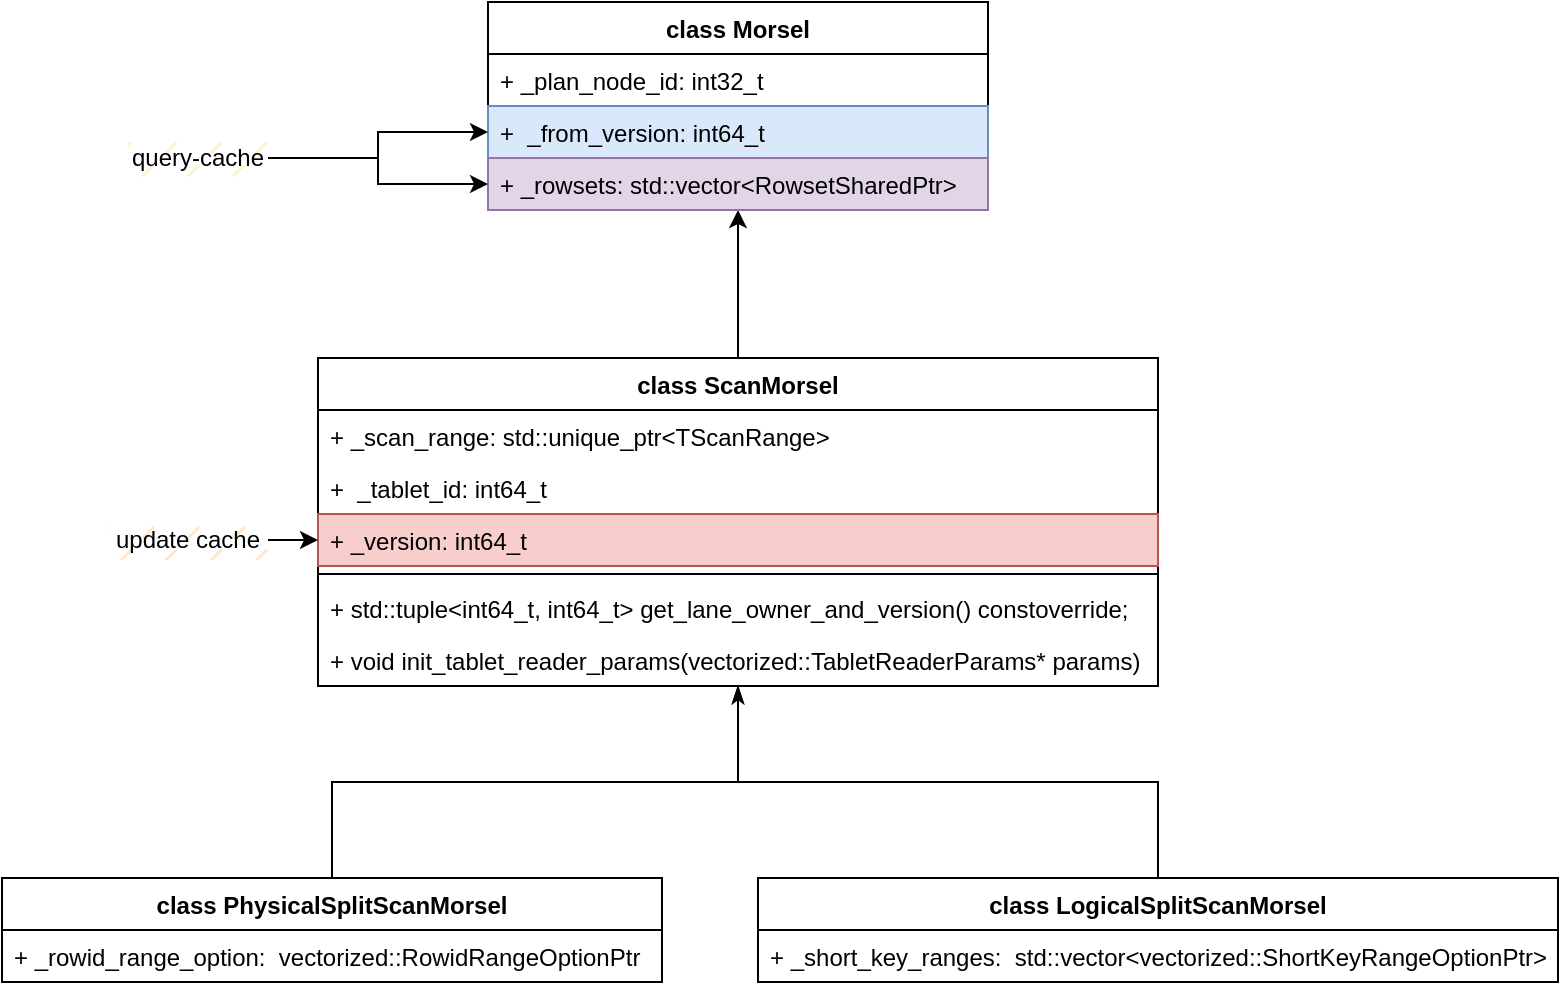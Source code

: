 <mxfile version="21.6.9" type="device">
  <diagram name="第 1 页" id="QoK0bZb6-c-vDvbeit5H">
    <mxGraphModel dx="1363" dy="926" grid="1" gridSize="10" guides="1" tooltips="1" connect="1" arrows="1" fold="1" page="1" pageScale="1" pageWidth="827" pageHeight="1169" math="0" shadow="0">
      <root>
        <mxCell id="0" />
        <mxCell id="1" parent="0" />
        <mxCell id="Fcj1tMIxn0xdaQeRLs6_-1" style="edgeStyle=orthogonalEdgeStyle;rounded=0;orthogonalLoop=1;jettySize=auto;html=1;entryX=0.5;entryY=1;entryDx=0;entryDy=0;" edge="1" parent="1" source="Fcj1tMIxn0xdaQeRLs6_-12" target="Fcj1tMIxn0xdaQeRLs6_-18">
          <mxGeometry relative="1" as="geometry" />
        </mxCell>
        <mxCell id="Fcj1tMIxn0xdaQeRLs6_-2" style="edgeStyle=orthogonalEdgeStyle;rounded=0;orthogonalLoop=1;jettySize=auto;html=1;startArrow=classicThin;startFill=1;endArrow=none;endFill=0;" edge="1" parent="1" source="Fcj1tMIxn0xdaQeRLs6_-12" target="Fcj1tMIxn0xdaQeRLs6_-8">
          <mxGeometry relative="1" as="geometry" />
        </mxCell>
        <mxCell id="Fcj1tMIxn0xdaQeRLs6_-3" style="edgeStyle=orthogonalEdgeStyle;rounded=0;orthogonalLoop=1;jettySize=auto;html=1;startArrow=classicThin;startFill=1;endArrow=none;endFill=0;" edge="1" parent="1" source="Fcj1tMIxn0xdaQeRLs6_-12" target="Fcj1tMIxn0xdaQeRLs6_-4">
          <mxGeometry relative="1" as="geometry" />
        </mxCell>
        <mxCell id="Fcj1tMIxn0xdaQeRLs6_-4" value="class LogicalSplitScanMorsel" style="swimlane;fontStyle=1;childLayout=stackLayout;horizontal=1;startSize=26;fillColor=none;horizontalStack=0;resizeParent=1;resizeParentMax=0;resizeLast=0;collapsible=1;marginBottom=0;" diagramCategory="uml" diagramName="Class2" vertex="1" parent="1">
          <mxGeometry x="400" y="530" width="400" height="52" as="geometry" />
        </mxCell>
        <mxCell id="Fcj1tMIxn0xdaQeRLs6_-5" value="+ _short_key_ranges:  std::vector&lt;vectorized::ShortKeyRangeOptionPtr&gt;" style="text;strokeColor=none;fillColor=none;align=left;verticalAlign=top;spacingLeft=4;spacingRight=4;overflow=hidden;rotatable=0;points=[[0,0.5],[1,0.5]];portConstraint=eastwest;" vertex="1" parent="Fcj1tMIxn0xdaQeRLs6_-4">
          <mxGeometry y="26" width="400" height="26" as="geometry" />
        </mxCell>
        <mxCell id="Fcj1tMIxn0xdaQeRLs6_-8" value="class PhysicalSplitScanMorsel" style="swimlane;fontStyle=1;childLayout=stackLayout;horizontal=1;startSize=26;fillColor=none;horizontalStack=0;resizeParent=1;resizeParentMax=0;resizeLast=0;collapsible=1;marginBottom=0;" diagramCategory="uml" diagramName="Class2" vertex="1" parent="1">
          <mxGeometry x="22" y="530" width="330" height="52" as="geometry" />
        </mxCell>
        <mxCell id="Fcj1tMIxn0xdaQeRLs6_-9" value="+ _rowid_range_option:  vectorized::RowidRangeOptionPtr" style="text;strokeColor=none;fillColor=none;align=left;verticalAlign=top;spacingLeft=4;spacingRight=4;overflow=hidden;rotatable=0;points=[[0,0.5],[1,0.5]];portConstraint=eastwest;" vertex="1" parent="Fcj1tMIxn0xdaQeRLs6_-8">
          <mxGeometry y="26" width="330" height="26" as="geometry" />
        </mxCell>
        <mxCell id="Fcj1tMIxn0xdaQeRLs6_-12" value="class ScanMorsel" style="swimlane;fontStyle=1;childLayout=stackLayout;horizontal=1;startSize=26;horizontalStack=0;resizeParent=1;resizeParentMax=0;resizeLast=0;collapsible=1;marginBottom=0;" diagramCategory="uml" diagramName="Class2" vertex="1" parent="1">
          <mxGeometry x="180" y="270" width="420" height="164" as="geometry" />
        </mxCell>
        <mxCell id="Fcj1tMIxn0xdaQeRLs6_-13" value="+ _scan_range: std::unique_ptr&lt;TScanRange&gt;" style="text;strokeColor=none;fillColor=none;align=left;verticalAlign=top;spacingLeft=4;spacingRight=4;overflow=hidden;rotatable=0;points=[[0,0.5],[1,0.5]];portConstraint=eastwest;" vertex="1" parent="Fcj1tMIxn0xdaQeRLs6_-12">
          <mxGeometry y="26" width="420" height="26" as="geometry" />
        </mxCell>
        <mxCell id="Fcj1tMIxn0xdaQeRLs6_-14" value="+  _tablet_id: int64_t" style="text;strokeColor=none;fillColor=none;align=left;verticalAlign=top;spacingLeft=4;spacingRight=4;overflow=hidden;rotatable=0;points=[[0,0.5],[1,0.5]];portConstraint=eastwest;" vertex="1" parent="Fcj1tMIxn0xdaQeRLs6_-12">
          <mxGeometry y="52" width="420" height="26" as="geometry" />
        </mxCell>
        <mxCell id="Fcj1tMIxn0xdaQeRLs6_-15" value="+ _version: int64_t" style="text;strokeColor=#b85450;fillColor=#f8cecc;align=left;verticalAlign=top;spacingLeft=4;spacingRight=4;overflow=hidden;rotatable=0;points=[[0,0.5],[1,0.5]];portConstraint=eastwest;" vertex="1" parent="Fcj1tMIxn0xdaQeRLs6_-12">
          <mxGeometry y="78" width="420" height="26" as="geometry" />
        </mxCell>
        <mxCell id="Fcj1tMIxn0xdaQeRLs6_-16" value="" style="line;strokeWidth=1;fillColor=none;align=left;verticalAlign=middle;spacingTop=-1;spacingLeft=3;spacingRight=3;rotatable=0;labelPosition=right;points=[];portConstraint=eastwest;" diagramCategory="uml" diagramName="Divider" vertex="1" parent="Fcj1tMIxn0xdaQeRLs6_-12">
          <mxGeometry y="104" width="420" height="8" as="geometry" />
        </mxCell>
        <mxCell id="Fcj1tMIxn0xdaQeRLs6_-17" value="+ std::tuple&lt;int64_t, int64_t&gt; get_lane_owner_and_version() constoverride; " style="text;strokeColor=none;fillColor=none;align=left;verticalAlign=top;spacingLeft=4;spacingRight=4;overflow=hidden;rotatable=0;points=[[0,0.5],[1,0.5]];portConstraint=eastwest;" vertex="1" parent="Fcj1tMIxn0xdaQeRLs6_-12">
          <mxGeometry y="112" width="420" height="26" as="geometry" />
        </mxCell>
        <mxCell id="Fcj1tMIxn0xdaQeRLs6_-27" value="+ void init_tablet_reader_params(vectorized::TabletReaderParams* params) override" style="text;strokeColor=none;fillColor=none;align=left;verticalAlign=top;spacingLeft=4;spacingRight=4;overflow=hidden;rotatable=0;points=[[0,0.5],[1,0.5]];portConstraint=eastwest;" vertex="1" parent="Fcj1tMIxn0xdaQeRLs6_-12">
          <mxGeometry y="138" width="420" height="26" as="geometry" />
        </mxCell>
        <mxCell id="Fcj1tMIxn0xdaQeRLs6_-18" value="class Morsel" style="swimlane;fontStyle=1;childLayout=stackLayout;horizontal=1;startSize=26;fillColor=none;horizontalStack=0;resizeParent=1;resizeParentMax=0;resizeLast=0;collapsible=1;marginBottom=0;" diagramCategory="uml" diagramName="Class2" vertex="1" parent="1">
          <mxGeometry x="265" y="92" width="250" height="104" as="geometry" />
        </mxCell>
        <mxCell id="Fcj1tMIxn0xdaQeRLs6_-19" value="+ _plan_node_id: int32_t" style="text;strokeColor=none;fillColor=none;align=left;verticalAlign=top;spacingLeft=4;spacingRight=4;overflow=hidden;rotatable=0;points=[[0,0.5],[1,0.5]];portConstraint=eastwest;" vertex="1" parent="Fcj1tMIxn0xdaQeRLs6_-18">
          <mxGeometry y="26" width="250" height="26" as="geometry" />
        </mxCell>
        <mxCell id="Fcj1tMIxn0xdaQeRLs6_-20" value="+  _from_version: int64_t" style="text;strokeColor=#6c8ebf;fillColor=#dae8fc;align=left;verticalAlign=top;spacingLeft=4;spacingRight=4;overflow=hidden;rotatable=0;points=[[0,0.5],[1,0.5]];portConstraint=eastwest;" vertex="1" parent="Fcj1tMIxn0xdaQeRLs6_-18">
          <mxGeometry y="52" width="250" height="26" as="geometry" />
        </mxCell>
        <mxCell id="Fcj1tMIxn0xdaQeRLs6_-21" value="+ _rowsets: std::vector&lt;RowsetSharedPtr&gt;" style="text;strokeColor=#9673a6;fillColor=#e1d5e7;align=left;verticalAlign=top;spacingLeft=4;spacingRight=4;overflow=hidden;rotatable=0;points=[[0,0.5],[1,0.5]];portConstraint=eastwest;" vertex="1" parent="Fcj1tMIxn0xdaQeRLs6_-18">
          <mxGeometry y="78" width="250" height="26" as="geometry" />
        </mxCell>
        <mxCell id="Fcj1tMIxn0xdaQeRLs6_-22" style="edgeStyle=orthogonalEdgeStyle;rounded=0;orthogonalLoop=1;jettySize=auto;html=1;entryX=0;entryY=0.5;entryDx=0;entryDy=0;" edge="1" parent="1" source="Fcj1tMIxn0xdaQeRLs6_-24" target="Fcj1tMIxn0xdaQeRLs6_-20">
          <mxGeometry relative="1" as="geometry" />
        </mxCell>
        <mxCell id="Fcj1tMIxn0xdaQeRLs6_-23" style="edgeStyle=orthogonalEdgeStyle;rounded=0;orthogonalLoop=1;jettySize=auto;html=1;entryX=0;entryY=0.5;entryDx=0;entryDy=0;" edge="1" parent="1" source="Fcj1tMIxn0xdaQeRLs6_-24" target="Fcj1tMIxn0xdaQeRLs6_-21">
          <mxGeometry relative="1" as="geometry" />
        </mxCell>
        <mxCell id="Fcj1tMIxn0xdaQeRLs6_-24" value="query-cache" style="text;html=1;align=center;verticalAlign=middle;whiteSpace=wrap;rounded=0;fillStyle=dashed;fillColor=#fff2cc;strokeColor=none;" diagramCategory="general" diagramName="text" vertex="1" parent="1">
          <mxGeometry x="85" y="160" width="70" height="20" as="geometry" />
        </mxCell>
        <mxCell id="Fcj1tMIxn0xdaQeRLs6_-25" style="edgeStyle=orthogonalEdgeStyle;rounded=0;orthogonalLoop=1;jettySize=auto;html=1;exitX=1;exitY=0.5;exitDx=0;exitDy=0;entryX=0;entryY=0.5;entryDx=0;entryDy=0;" edge="1" parent="1" source="Fcj1tMIxn0xdaQeRLs6_-26" target="Fcj1tMIxn0xdaQeRLs6_-15">
          <mxGeometry relative="1" as="geometry" />
        </mxCell>
        <mxCell id="Fcj1tMIxn0xdaQeRLs6_-26" value="update cache" style="text;html=1;strokeColor=none;fillColor=#ffe6cc;align=center;verticalAlign=middle;whiteSpace=wrap;rounded=0;fillStyle=dashed;" diagramCategory="general" diagramName="text" vertex="1" parent="1">
          <mxGeometry x="75" y="351" width="80" height="20" as="geometry" />
        </mxCell>
      </root>
    </mxGraphModel>
  </diagram>
</mxfile>
